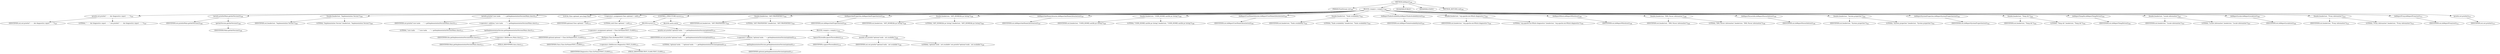 digraph "doReport" {  
"367" [label = <(METHOD,doReport)<SUB>266</SUB>> ]
"368" [label = <(PARAM,PrintStream out)<SUB>266</SUB>> ]
"369" [label = <(BLOCK,&lt;empty&gt;,&lt;empty&gt;)<SUB>266</SUB>> ]
"370" [label = <(println,out.println(&quot;------- Ant diagnostics report -------&quot;))<SUB>267</SUB>> ]
"371" [label = <(IDENTIFIER,out,out.println(&quot;------- Ant diagnostics report -------&quot;))<SUB>267</SUB>> ]
"372" [label = <(LITERAL,&quot;------- Ant diagnostics report -------&quot;,out.println(&quot;------- Ant diagnostics report -------&quot;))<SUB>267</SUB>> ]
"373" [label = <(println,println(Main.getAntVersion()))<SUB>268</SUB>> ]
"374" [label = <(IDENTIFIER,out,println(Main.getAntVersion()))<SUB>268</SUB>> ]
"375" [label = <(getAntVersion,getAntVersion())<SUB>268</SUB>> ]
"376" [label = <(IDENTIFIER,Main,getAntVersion())<SUB>268</SUB>> ]
"377" [label = <(header,header(out, &quot;Implementation Version&quot;))<SUB>269</SUB>> ]
"378" [label = <(IDENTIFIER,out,header(out, &quot;Implementation Version&quot;))<SUB>269</SUB>> ]
"379" [label = <(LITERAL,&quot;Implementation Version&quot;,header(out, &quot;Implementation Version&quot;))<SUB>269</SUB>> ]
"380" [label = <(println,println(&quot;core tasks     : &quot; + getImplementationVersion(Main.class)))<SUB>271</SUB>> ]
"381" [label = <(IDENTIFIER,out,println(&quot;core tasks     : &quot; + getImplementationVersion(Main.class)))<SUB>271</SUB>> ]
"382" [label = <(&lt;operator&gt;.addition,&quot;core tasks     : &quot; + getImplementationVersion(Main.class))<SUB>271</SUB>> ]
"383" [label = <(LITERAL,&quot;core tasks     : &quot;,&quot;core tasks     : &quot; + getImplementationVersion(Main.class))<SUB>271</SUB>> ]
"384" [label = <(getImplementationVersion,getImplementationVersion(Main.class))<SUB>271</SUB>> ]
"385" [label = <(IDENTIFIER,this,getImplementationVersion(Main.class))<SUB>271</SUB>> ]
"386" [label = <(&lt;operator&gt;.fieldAccess,Main.class)<SUB>271</SUB>> ]
"387" [label = <(IDENTIFIER,Main,getImplementationVersion(Main.class))<SUB>271</SUB>> ]
"388" [label = <(FIELD_IDENTIFIER,class,class)<SUB>271</SUB>> ]
"389" [label = <(LOCAL,Class optional: java.lang.Class)> ]
"390" [label = <(&lt;operator&gt;.assignment,Class optional = null)<SUB>273</SUB>> ]
"391" [label = <(IDENTIFIER,optional,Class optional = null)<SUB>273</SUB>> ]
"392" [label = <(LITERAL,null,Class optional = null)<SUB>273</SUB>> ]
"393" [label = <(CONTROL_STRUCTURE,try,try)<SUB>274</SUB>> ]
"394" [label = <(BLOCK,try,try)<SUB>274</SUB>> ]
"395" [label = <(&lt;operator&gt;.assignment,optional = Class.forName(TEST_CLASS))<SUB>275</SUB>> ]
"396" [label = <(IDENTIFIER,optional,optional = Class.forName(TEST_CLASS))<SUB>275</SUB>> ]
"397" [label = <(forName,Class.forName(TEST_CLASS))<SUB>275</SUB>> ]
"398" [label = <(IDENTIFIER,Class,Class.forName(TEST_CLASS))<SUB>275</SUB>> ]
"399" [label = <(&lt;operator&gt;.fieldAccess,Diagnostics.TEST_CLASS)<SUB>275</SUB>> ]
"400" [label = <(IDENTIFIER,Diagnostics,Class.forName(TEST_CLASS))<SUB>275</SUB>> ]
"401" [label = <(FIELD_IDENTIFIER,TEST_CLASS,TEST_CLASS)<SUB>275</SUB>> ]
"402" [label = <(println,out.println(&quot;optional tasks : &quot; + getImplementationVersion(optional)))<SUB>276</SUB>> ]
"403" [label = <(IDENTIFIER,out,out.println(&quot;optional tasks : &quot; + getImplementationVersion(optional)))<SUB>276</SUB>> ]
"404" [label = <(&lt;operator&gt;.addition,&quot;optional tasks : &quot; + getImplementationVersion(optional))<SUB>276</SUB>> ]
"405" [label = <(LITERAL,&quot;optional tasks : &quot;,&quot;optional tasks : &quot; + getImplementationVersion(optional))<SUB>276</SUB>> ]
"406" [label = <(getImplementationVersion,getImplementationVersion(optional))<SUB>277</SUB>> ]
"407" [label = <(IDENTIFIER,optional,getImplementationVersion(optional))<SUB>277</SUB>> ]
"408" [label = <(BLOCK,catch,catch)> ]
"409" [label = <(BLOCK,&lt;empty&gt;,&lt;empty&gt;)<SUB>278</SUB>> ]
"410" [label = <(ignoreThrowable,ignoreThrowable(e))<SUB>279</SUB>> ]
"411" [label = <(IDENTIFIER,e,ignoreThrowable(e))<SUB>279</SUB>> ]
"412" [label = <(println,out.println(&quot;optional tasks : not available&quot;))<SUB>280</SUB>> ]
"413" [label = <(IDENTIFIER,out,out.println(&quot;optional tasks : not available&quot;))<SUB>280</SUB>> ]
"414" [label = <(LITERAL,&quot;optional tasks : not available&quot;,out.println(&quot;optional tasks : not available&quot;))<SUB>280</SUB>> ]
"415" [label = <(header,header(out, &quot;ANT PROPERTIES&quot;))<SUB>283</SUB>> ]
"416" [label = <(IDENTIFIER,out,header(out, &quot;ANT PROPERTIES&quot;))<SUB>283</SUB>> ]
"417" [label = <(LITERAL,&quot;ANT PROPERTIES&quot;,header(out, &quot;ANT PROPERTIES&quot;))<SUB>283</SUB>> ]
"418" [label = <(doReportAntProperties,doReportAntProperties(out))<SUB>284</SUB>> ]
"419" [label = <(IDENTIFIER,out,doReportAntProperties(out))<SUB>284</SUB>> ]
"420" [label = <(header,header(out, &quot;ANT_HOME/lib jar listing&quot;))<SUB>286</SUB>> ]
"421" [label = <(IDENTIFIER,out,header(out, &quot;ANT_HOME/lib jar listing&quot;))<SUB>286</SUB>> ]
"422" [label = <(LITERAL,&quot;ANT_HOME/lib jar listing&quot;,header(out, &quot;ANT_HOME/lib jar listing&quot;))<SUB>286</SUB>> ]
"423" [label = <(doReportAntHomeLibraries,doReportAntHomeLibraries(out))<SUB>287</SUB>> ]
"424" [label = <(IDENTIFIER,out,doReportAntHomeLibraries(out))<SUB>287</SUB>> ]
"425" [label = <(header,header(out, &quot;USER_HOME/.ant/lib jar listing&quot;))<SUB>289</SUB>> ]
"426" [label = <(IDENTIFIER,out,header(out, &quot;USER_HOME/.ant/lib jar listing&quot;))<SUB>289</SUB>> ]
"427" [label = <(LITERAL,&quot;USER_HOME/.ant/lib jar listing&quot;,header(out, &quot;USER_HOME/.ant/lib jar listing&quot;))<SUB>289</SUB>> ]
"428" [label = <(doReportUserHomeLibraries,doReportUserHomeLibraries(out))<SUB>290</SUB>> ]
"429" [label = <(IDENTIFIER,out,doReportUserHomeLibraries(out))<SUB>290</SUB>> ]
"430" [label = <(header,header(out, &quot;Tasks availability&quot;))<SUB>292</SUB>> ]
"431" [label = <(IDENTIFIER,out,header(out, &quot;Tasks availability&quot;))<SUB>292</SUB>> ]
"432" [label = <(LITERAL,&quot;Tasks availability&quot;,header(out, &quot;Tasks availability&quot;))<SUB>292</SUB>> ]
"433" [label = <(doReportTasksAvailability,doReportTasksAvailability(out))<SUB>293</SUB>> ]
"434" [label = <(IDENTIFIER,out,doReportTasksAvailability(out))<SUB>293</SUB>> ]
"435" [label = <(header,header(out, &quot;org.apache.env.Which diagnostics&quot;))<SUB>295</SUB>> ]
"436" [label = <(IDENTIFIER,out,header(out, &quot;org.apache.env.Which diagnostics&quot;))<SUB>295</SUB>> ]
"437" [label = <(LITERAL,&quot;org.apache.env.Which diagnostics&quot;,header(out, &quot;org.apache.env.Which diagnostics&quot;))<SUB>295</SUB>> ]
"438" [label = <(doReportWhich,doReportWhich(out))<SUB>296</SUB>> ]
"439" [label = <(IDENTIFIER,out,doReportWhich(out))<SUB>296</SUB>> ]
"440" [label = <(header,header(out, &quot;XML Parser information&quot;))<SUB>298</SUB>> ]
"441" [label = <(IDENTIFIER,out,header(out, &quot;XML Parser information&quot;))<SUB>298</SUB>> ]
"442" [label = <(LITERAL,&quot;XML Parser information&quot;,header(out, &quot;XML Parser information&quot;))<SUB>298</SUB>> ]
"443" [label = <(doReportParserInfo,doReportParserInfo(out))<SUB>299</SUB>> ]
"444" [label = <(IDENTIFIER,out,doReportParserInfo(out))<SUB>299</SUB>> ]
"445" [label = <(header,header(out, &quot;System properties&quot;))<SUB>301</SUB>> ]
"446" [label = <(IDENTIFIER,out,header(out, &quot;System properties&quot;))<SUB>301</SUB>> ]
"447" [label = <(LITERAL,&quot;System properties&quot;,header(out, &quot;System properties&quot;))<SUB>301</SUB>> ]
"448" [label = <(doReportSystemProperties,doReportSystemProperties(out))<SUB>302</SUB>> ]
"449" [label = <(IDENTIFIER,out,doReportSystemProperties(out))<SUB>302</SUB>> ]
"450" [label = <(header,header(out, &quot;Temp dir&quot;))<SUB>304</SUB>> ]
"451" [label = <(IDENTIFIER,out,header(out, &quot;Temp dir&quot;))<SUB>304</SUB>> ]
"452" [label = <(LITERAL,&quot;Temp dir&quot;,header(out, &quot;Temp dir&quot;))<SUB>304</SUB>> ]
"453" [label = <(doReportTempDir,doReportTempDir(out))<SUB>305</SUB>> ]
"454" [label = <(IDENTIFIER,out,doReportTempDir(out))<SUB>305</SUB>> ]
"455" [label = <(header,header(out, &quot;Locale information&quot;))<SUB>307</SUB>> ]
"456" [label = <(IDENTIFIER,out,header(out, &quot;Locale information&quot;))<SUB>307</SUB>> ]
"457" [label = <(LITERAL,&quot;Locale information&quot;,header(out, &quot;Locale information&quot;))<SUB>307</SUB>> ]
"458" [label = <(doReportLocale,doReportLocale(out))<SUB>308</SUB>> ]
"459" [label = <(IDENTIFIER,out,doReportLocale(out))<SUB>308</SUB>> ]
"460" [label = <(header,header(out, &quot;Proxy information&quot;))<SUB>310</SUB>> ]
"461" [label = <(IDENTIFIER,out,header(out, &quot;Proxy information&quot;))<SUB>310</SUB>> ]
"462" [label = <(LITERAL,&quot;Proxy information&quot;,header(out, &quot;Proxy information&quot;))<SUB>310</SUB>> ]
"463" [label = <(doReportProxy,doReportProxy(out))<SUB>311</SUB>> ]
"464" [label = <(IDENTIFIER,out,doReportProxy(out))<SUB>311</SUB>> ]
"465" [label = <(println,out.println())<SUB>313</SUB>> ]
"466" [label = <(IDENTIFIER,out,out.println())<SUB>313</SUB>> ]
"467" [label = <(MODIFIER,PUBLIC)> ]
"468" [label = <(MODIFIER,STATIC)> ]
"469" [label = <(METHOD_RETURN,void)<SUB>266</SUB>> ]
  "367" -> "368" 
  "367" -> "369" 
  "367" -> "467" 
  "367" -> "468" 
  "367" -> "469" 
  "369" -> "370" 
  "369" -> "373" 
  "369" -> "377" 
  "369" -> "380" 
  "369" -> "389" 
  "369" -> "390" 
  "369" -> "393" 
  "369" -> "415" 
  "369" -> "418" 
  "369" -> "420" 
  "369" -> "423" 
  "369" -> "425" 
  "369" -> "428" 
  "369" -> "430" 
  "369" -> "433" 
  "369" -> "435" 
  "369" -> "438" 
  "369" -> "440" 
  "369" -> "443" 
  "369" -> "445" 
  "369" -> "448" 
  "369" -> "450" 
  "369" -> "453" 
  "369" -> "455" 
  "369" -> "458" 
  "369" -> "460" 
  "369" -> "463" 
  "369" -> "465" 
  "370" -> "371" 
  "370" -> "372" 
  "373" -> "374" 
  "373" -> "375" 
  "375" -> "376" 
  "377" -> "378" 
  "377" -> "379" 
  "380" -> "381" 
  "380" -> "382" 
  "382" -> "383" 
  "382" -> "384" 
  "384" -> "385" 
  "384" -> "386" 
  "386" -> "387" 
  "386" -> "388" 
  "390" -> "391" 
  "390" -> "392" 
  "393" -> "394" 
  "393" -> "408" 
  "394" -> "395" 
  "394" -> "402" 
  "395" -> "396" 
  "395" -> "397" 
  "397" -> "398" 
  "397" -> "399" 
  "399" -> "400" 
  "399" -> "401" 
  "402" -> "403" 
  "402" -> "404" 
  "404" -> "405" 
  "404" -> "406" 
  "406" -> "407" 
  "408" -> "409" 
  "409" -> "410" 
  "409" -> "412" 
  "410" -> "411" 
  "412" -> "413" 
  "412" -> "414" 
  "415" -> "416" 
  "415" -> "417" 
  "418" -> "419" 
  "420" -> "421" 
  "420" -> "422" 
  "423" -> "424" 
  "425" -> "426" 
  "425" -> "427" 
  "428" -> "429" 
  "430" -> "431" 
  "430" -> "432" 
  "433" -> "434" 
  "435" -> "436" 
  "435" -> "437" 
  "438" -> "439" 
  "440" -> "441" 
  "440" -> "442" 
  "443" -> "444" 
  "445" -> "446" 
  "445" -> "447" 
  "448" -> "449" 
  "450" -> "451" 
  "450" -> "452" 
  "453" -> "454" 
  "455" -> "456" 
  "455" -> "457" 
  "458" -> "459" 
  "460" -> "461" 
  "460" -> "462" 
  "463" -> "464" 
  "465" -> "466" 
}
